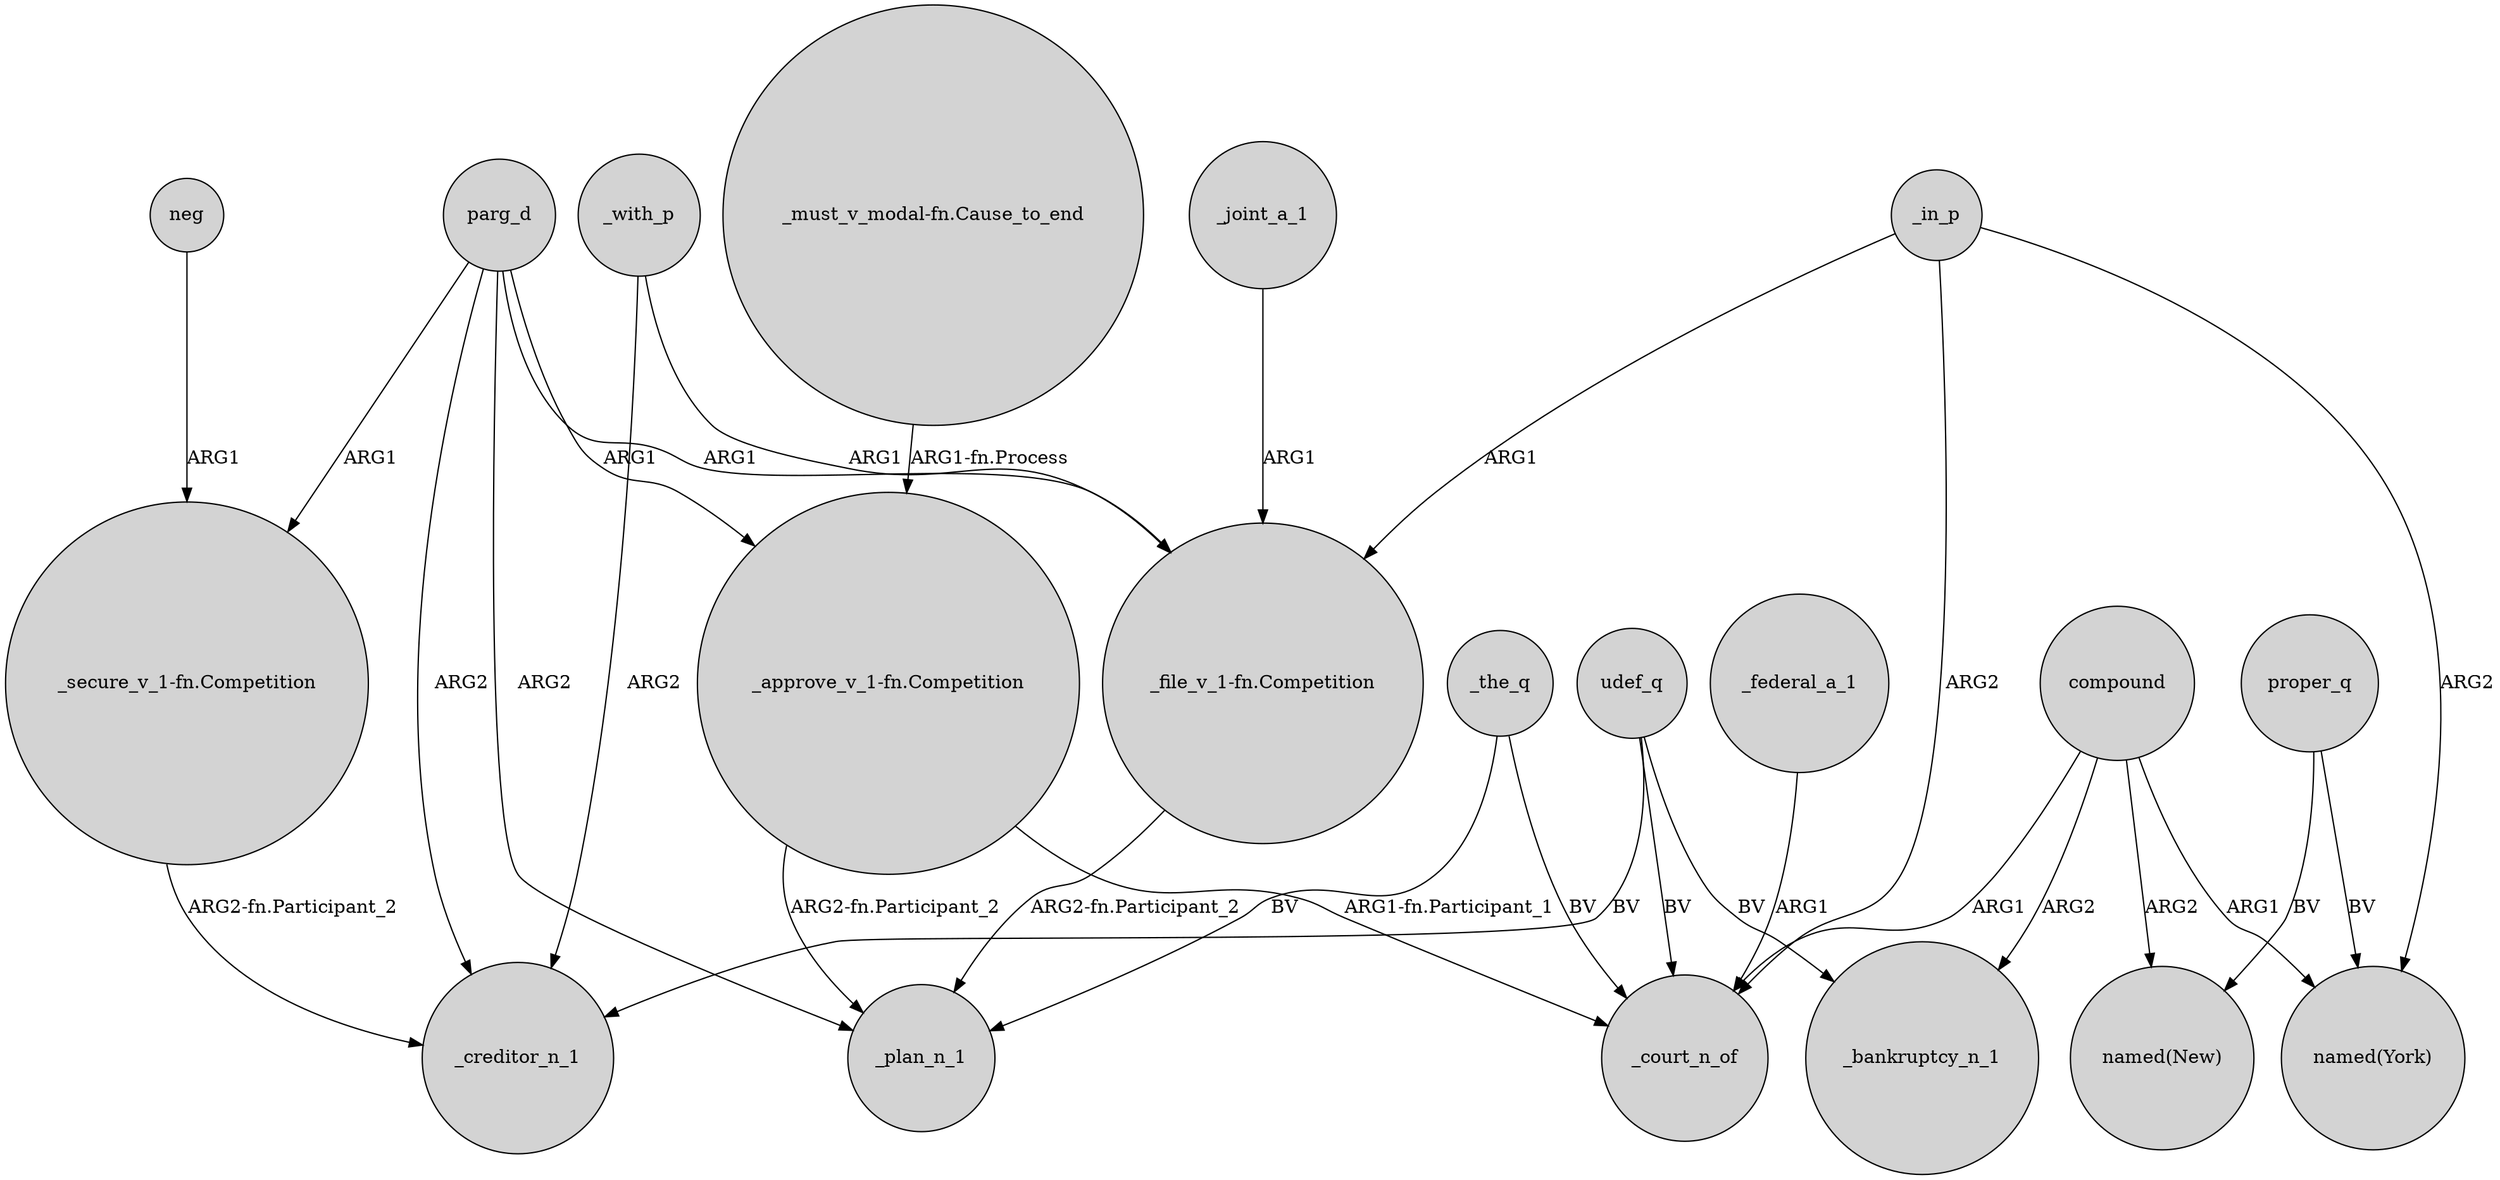 digraph {
	node [shape=circle style=filled]
	"_secure_v_1-fn.Competition" -> _creditor_n_1 [label="ARG2-fn.Participant_2"]
	parg_d -> "_approve_v_1-fn.Competition" [label=ARG1]
	compound -> "named(New)" [label=ARG2]
	proper_q -> "named(New)" [label=BV]
	parg_d -> _plan_n_1 [label=ARG2]
	_with_p -> _creditor_n_1 [label=ARG2]
	compound -> _bankruptcy_n_1 [label=ARG2]
	parg_d -> "_file_v_1-fn.Competition" [label=ARG1]
	"_approve_v_1-fn.Competition" -> _court_n_of [label="ARG1-fn.Participant_1"]
	proper_q -> "named(York)" [label=BV]
	neg -> "_secure_v_1-fn.Competition" [label=ARG1]
	_in_p -> "named(York)" [label=ARG2]
	"_approve_v_1-fn.Competition" -> _plan_n_1 [label="ARG2-fn.Participant_2"]
	compound -> _court_n_of [label=ARG1]
	_in_p -> _court_n_of [label=ARG2]
	"_must_v_modal-fn.Cause_to_end" -> "_approve_v_1-fn.Competition" [label="ARG1-fn.Process"]
	_in_p -> "_file_v_1-fn.Competition" [label=ARG1]
	_joint_a_1 -> "_file_v_1-fn.Competition" [label=ARG1]
	_the_q -> _court_n_of [label=BV]
	udef_q -> _court_n_of [label=BV]
	udef_q -> _bankruptcy_n_1 [label=BV]
	_the_q -> _plan_n_1 [label=BV]
	compound -> "named(York)" [label=ARG1]
	udef_q -> _creditor_n_1 [label=BV]
	_federal_a_1 -> _court_n_of [label=ARG1]
	parg_d -> "_secure_v_1-fn.Competition" [label=ARG1]
	_with_p -> "_file_v_1-fn.Competition" [label=ARG1]
	parg_d -> _creditor_n_1 [label=ARG2]
	"_file_v_1-fn.Competition" -> _plan_n_1 [label="ARG2-fn.Participant_2"]
}
